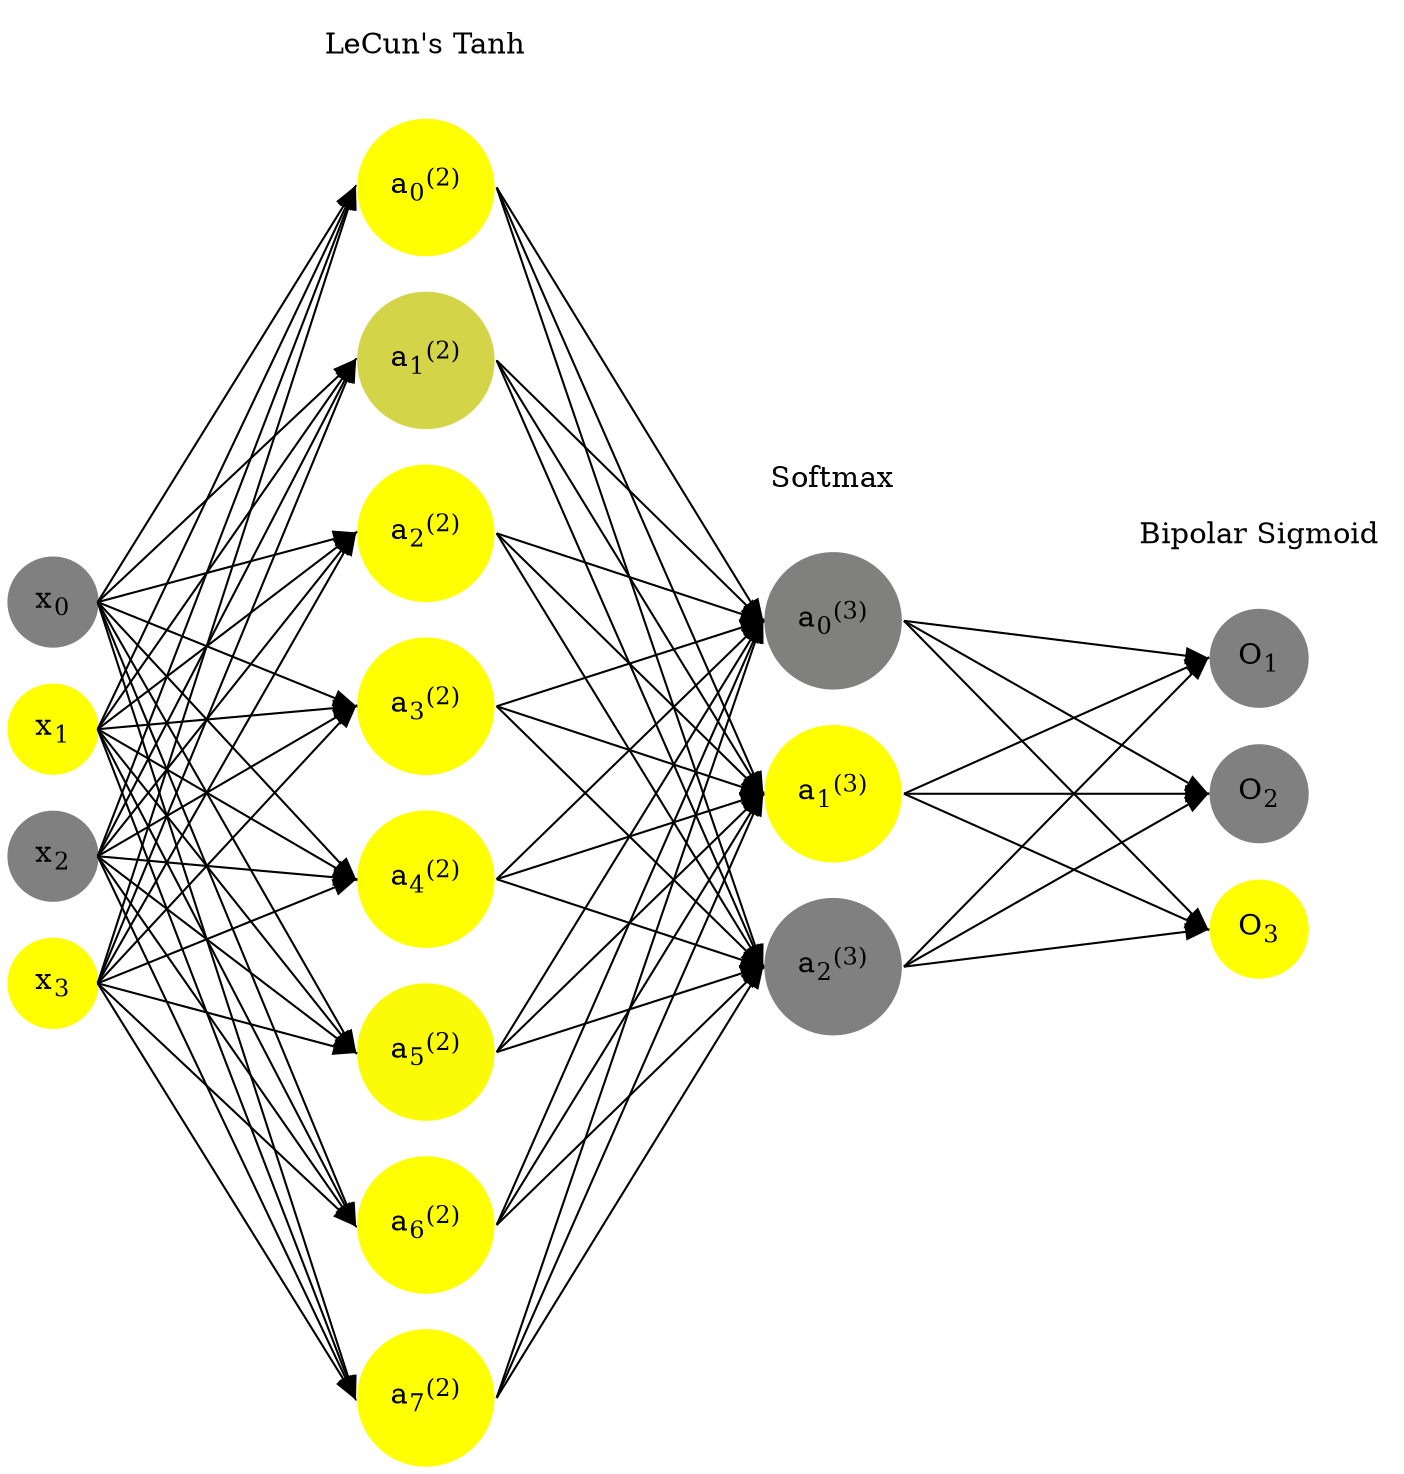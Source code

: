 digraph G {
	rankdir = LR;
	splines=false;
	edge[style=invis];
	ranksep= 1.4;
	{
	node [shape=circle, color="0.1667, 0.0, 0.5", style=filled, fillcolor="0.1667, 0.0, 0.5"];
	x0 [label=<x<sub>0</sub>>];
	}
	{
	node [shape=circle, color="0.1667, 1.0, 1.0", style=filled, fillcolor="0.1667, 1.0, 1.0"];
	x1 [label=<x<sub>1</sub>>];
	}
	{
	node [shape=circle, color="0.1667, 0.0, 0.5", style=filled, fillcolor="0.1667, 0.0, 0.5"];
	x2 [label=<x<sub>2</sub>>];
	}
	{
	node [shape=circle, color="0.1667, 1.0, 1.0", style=filled, fillcolor="0.1667, 1.0, 1.0"];
	x3 [label=<x<sub>3</sub>>];
	}
	{
	node [shape=circle, color="0.1667, 1.400195, 1.200097", style=filled, fillcolor="0.1667, 1.400195, 1.200097"];
	a02 [label=<a<sub>0</sub><sup>(2)</sup>>];
	}
	{
	node [shape=circle, color="0.1667, 0.660002, 0.830001", style=filled, fillcolor="0.1667, 0.660002, 0.830001"];
	a12 [label=<a<sub>1</sub><sup>(2)</sup>>];
	}
	{
	node [shape=circle, color="0.1667, 1.549335, 1.274668", style=filled, fillcolor="0.1667, 1.549335, 1.274668"];
	a22 [label=<a<sub>2</sub><sup>(2)</sup>>];
	}
	{
	node [shape=circle, color="0.1667, 1.206672, 1.103336", style=filled, fillcolor="0.1667, 1.206672, 1.103336"];
	a32 [label=<a<sub>3</sub><sup>(2)</sup>>];
	}
	{
	node [shape=circle, color="0.1667, 1.639320, 1.319660", style=filled, fillcolor="0.1667, 1.639320, 1.319660"];
	a42 [label=<a<sub>4</sub><sup>(2)</sup>>];
	}
	{
	node [shape=circle, color="0.1667, 0.968103, 0.984052", style=filled, fillcolor="0.1667, 0.968103, 0.984052"];
	a52 [label=<a<sub>5</sub><sup>(2)</sup>>];
	}
	{
	node [shape=circle, color="0.1667, 1.584232, 1.292116", style=filled, fillcolor="0.1667, 1.584232, 1.292116"];
	a62 [label=<a<sub>6</sub><sup>(2)</sup>>];
	}
	{
	node [shape=circle, color="0.1667, 1.697638, 1.348819", style=filled, fillcolor="0.1667, 1.697638, 1.348819"];
	a72 [label=<a<sub>7</sub><sup>(2)</sup>>];
	}
	{
	node [shape=circle, color="0.1667, 0.000340, 0.500170", style=filled, fillcolor="0.1667, 0.000340, 0.500170"];
	a03 [label=<a<sub>0</sub><sup>(3)</sup>>];
	}
	{
	node [shape=circle, color="0.1667, 0.999660, 0.999830", style=filled, fillcolor="0.1667, 0.999660, 0.999830"];
	a13 [label=<a<sub>1</sub><sup>(3)</sup>>];
	}
	{
	node [shape=circle, color="0.1667, 0.000000, 0.500000", style=filled, fillcolor="0.1667, 0.000000, 0.500000"];
	a23 [label=<a<sub>2</sub><sup>(3)</sup>>];
	}
	{
	node [shape=circle, color="0.1667, 0.0, 0.5", style=filled, fillcolor="0.1667, 0.0, 0.5"];
	O1 [label=<O<sub>1</sub>>];
	}
	{
	node [shape=circle, color="0.1667, 0.0, 0.5", style=filled, fillcolor="0.1667, 0.0, 0.5"];
	O2 [label=<O<sub>2</sub>>];
	}
	{
	node [shape=circle, color="0.1667, 1.0, 1.0", style=filled, fillcolor="0.1667, 1.0, 1.0"];
	O3 [label=<O<sub>3</sub>>];
	}
	{
	rank=same;
	x0->x1->x2->x3;
	}
	{
	rank=same;
	a02->a12->a22->a32->a42->a52->a62->a72;
	}
	{
	rank=same;
	a03->a13->a23;
	}
	{
	rank=same;
	O1->O2->O3;
	}
	l1 [shape=plaintext,label="LeCun's Tanh"];
	l1->a02;
	{rank=same; l1;a02};
	l2 [shape=plaintext,label="Softmax"];
	l2->a03;
	{rank=same; l2;a03};
	l3 [shape=plaintext,label="Bipolar Sigmoid"];
	l3->O1;
	{rank=same; l3;O1};
edge[style=solid, tailport=e, headport=w];
	{x0;x1;x2;x3} -> {a02;a12;a22;a32;a42;a52;a62;a72};
	{a02;a12;a22;a32;a42;a52;a62;a72} -> {a03;a13;a23};
	{a03;a13;a23} -> {O1,O2,O3};
}